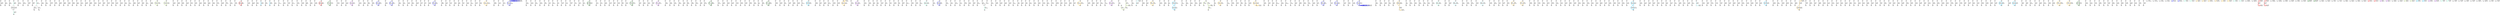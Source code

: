 digraph {
nodesep = 0.5;
node [shape = circle, label = "", height = 0.3];
"0" [style = "filled", fillcolor = "grey"];
"1" [style = "filled", fillcolor = "grey"];
"2" [style = "filled", fillcolor = "grey"];
"3" [style = "filled", fillcolor = "grey"];
"4" [style = "filled", fillcolor = "grey"];
"5" [style = "filled", fillcolor = "grey"];
"6" [style = "filled", fillcolor = "grey"];
"7" [style = "filled", fillcolor = "grey"];
"8" [style = "filled", fillcolor = "grey"];
"9" [style = "filled", fillcolor = "grey"];
"10" [style = "filled", fillcolor = "grey"];
"11" [style = "filled", fillcolor = "grey"];
"12" [style = "filled", fillcolor = "grey"];
"13" [style = "filled", fillcolor = "grey"];
"14" [style = "filled", fillcolor = "grey"];
"15" [style = "filled", fillcolor = "grey"];
"16" [style = "filled", fillcolor = "grey"];
"17" [style = "filled", fillcolor = "grey"];
"18" [style = "filled", fillcolor = "grey"];
"19" [style = "filled", fillcolor = "grey"];
"20" [style = "filled", fillcolor = "grey"];
"21" [style = "filled", fillcolor = "grey"];
"22" [style = "filled", fillcolor = "grey"];
"23" [style = "filled", fillcolor = "grey"];
"24" [style = "filled", fillcolor = "grey"];
"25" [style = "filled", fillcolor = "grey"];
"26" [style = "filled", fillcolor = "grey"];
"27" [style = "filled", fillcolor = "grey"];
"28" [style = "filled", fillcolor = "grey"];
"29" [style = "filled", fillcolor = "grey"];
"30" [style = "filled", fillcolor = "grey"];
"31" [style = "filled", fillcolor = "grey"];
"32" [style = "filled", fillcolor = "grey"];
"33" [style = "filled", fillcolor = "grey"];
"34" [style = "filled", fillcolor = "grey"];
"35" [style = "filled", fillcolor = "grey"];
"36" [style = "filled", fillcolor = "grey"];
"37" [style = "filled", fillcolor = "grey"];
"38" [style = "filled", fillcolor = "grey"];
"39" [style = "filled", fillcolor = "grey"];
"40" [style = "filled", fillcolor = "grey"];
"41" [style = "filled", fillcolor = "grey"];
"42" [style = "filled", fillcolor = "grey"];
"43" [style = "filled", fillcolor = "grey"];
"44" [style = "filled", fillcolor = "grey"];
"45" [style = "filled", fillcolor = "grey"];
"46" [style = "filled", fillcolor = "grey"];
"47" [style = "filled", fillcolor = "grey"];
"48" [style = "filled", fillcolor = "grey"];
"49" [style = "filled", fillcolor = "grey"];
"50" [style = "filled", fillcolor = "grey"];
"51" [style = "filled", fillcolor = "grey"];
"52" [style = "filled", fillcolor = "grey"];
"53" [style = "filled", fillcolor = "grey"];
"54" [style = "filled", fillcolor = "grey"];
"55" [style = "filled", fillcolor = "grey"];
"56" [style = "filled", fillcolor = "grey"];
"57" [style = "filled", fillcolor = "grey"];
"58" [style = "filled", fillcolor = "grey"];
"59" [style = "filled", fillcolor = "grey"];
"60" [style = "filled", fillcolor = "grey"];
"61" [style = "filled", fillcolor = "grey"];
"62" [style = "filled", fillcolor = "grey"];
"63" [style = "filled", fillcolor = "grey"];
"64" [style = "filled", fillcolor = "grey"];
"65" [style = "filled", fillcolor = "grey"];
"66" [style = "filled", fillcolor = "grey"];
"67" [style = "filled", fillcolor = "grey"];
"68" [style = "filled", fillcolor = "grey"];
"69" [style = "filled", fillcolor = "grey"];
"70" [style = "filled", fillcolor = "grey"];
"71" [style = "filled", fillcolor = "grey"];
"72" [style = "filled", fillcolor = "grey"];
"73" [style = "filled", fillcolor = "grey"];
"74" [style = "filled", fillcolor = "grey"];
"75" [style = "filled", fillcolor = "grey"];
"76" [style = "filled", fillcolor = "grey"];
"77" [style = "filled", fillcolor = "grey"];
"78" [style = "filled", fillcolor = "grey"];
"79" [style = "filled", fillcolor = "grey"];
"80" [style = "filled", fillcolor = "grey"];
"81" [style = "filled", fillcolor = "grey"];
"82" [style = "filled", fillcolor = "grey"];
"83" [style = "filled", fillcolor = "grey"];
"84" [style = "filled", fillcolor = "grey"];
"85" [style = "filled", fillcolor = "grey"];
"86" [style = "filled", fillcolor = "grey"];
"87" [style = "filled", fillcolor = "grey"];
"88" [style = "filled", fillcolor = "grey"];
"89" [style = "filled", fillcolor = "grey"];
"90" [style = "filled", fillcolor = "grey"];
"91" [style = "filled", fillcolor = "grey"];
"92" [style = "filled", fillcolor = "grey"];
"93" [style = "filled", fillcolor = "grey"];
"94" [style = "filled", fillcolor = "grey"];
"95" [style = "filled", fillcolor = "grey"];
"96" [style = "filled", fillcolor = "grey"];
"97" [style = "filled", fillcolor = "grey"];
"98" [style = "filled", fillcolor = "grey"];
"99" [style = "filled", fillcolor = "grey"];
"100" [style = "filled", fillcolor = "grey"];
"101" [style = "filled", fillcolor = "grey"];
"102" [style = "filled", fillcolor = "grey"];
"103" [style = "filled", fillcolor = "grey"];
"104" [style = "filled", fillcolor = "grey"];
"105" [style = "filled", fillcolor = "grey"];
"106" [style = "filled", fillcolor = "grey"];
"107" [style = "filled", fillcolor = "grey"];
"108" [style = "filled", fillcolor = "grey"];
"109" [style = "filled", fillcolor = "grey"];
"110" [style = "filled", fillcolor = "grey"];
"111" [style = "filled", fillcolor = "grey"];
"112" [style = "filled", fillcolor = "grey"];
"113" [style = "filled", fillcolor = "grey"];
"114" [style = "filled", fillcolor = "grey"];
"115" [style = "filled", fillcolor = "grey"];
"116" [style = "filled", fillcolor = "grey"];
"117" [style = "filled", fillcolor = "grey"];
"118" [style = "filled", fillcolor = "grey"];
"119" [style = "filled", fillcolor = "grey"];
"120" [style = "filled", fillcolor = "grey"];
"121" [style = "filled", fillcolor = "grey"];
"122" [style = "filled", fillcolor = "grey"];
"123" [style = "filled", fillcolor = "grey"];
"124" [style = "filled", fillcolor = "grey"];
"125" [style = "filled", fillcolor = "grey"];
"126" [style = "filled", fillcolor = "grey"];
"127" [style = "filled", fillcolor = "grey"];
"128" [style = "filled", fillcolor = "grey"];
"129" [style = "filled", fillcolor = "grey"];
"130" [style = "filled", fillcolor = "grey"];
"131" [style = "filled", fillcolor = "grey"];
"132" [style = "filled", fillcolor = "grey"];
"133" [style = "filled", fillcolor = "grey"];
"134" [style = "filled", fillcolor = "grey"];
"135" [style = "filled", fillcolor = "grey"];
"136" [style = "filled", fillcolor = "grey"];
"137" [style = "filled", fillcolor = "grey"];
"138" [style = "filled", fillcolor = "grey"];
"139" [style = "filled", fillcolor = "grey"];
"140" [style = "filled", fillcolor = "grey"];
"141" [style = "filled", fillcolor = "grey"];
"142" [style = "filled", fillcolor = "grey"];
"143" [style = "filled", fillcolor = "grey"];
"144" [style = "filled", fillcolor = "grey"];
"145" [style = "filled", fillcolor = "grey"];
"146" [style = "filled", fillcolor = "grey"];
"147" [style = "filled", fillcolor = "grey"];
"148" [style = "filled", fillcolor = "grey"];
"149" [style = "filled", fillcolor = "grey"];
"150" [style = "filled", fillcolor = "grey"];
"151" [style = "filled", fillcolor = "grey"];
"152" [style = "filled", fillcolor = "grey"];
"153" [style = "filled", fillcolor = "grey"];
"154" [style = "filled", fillcolor = "grey"];
"155" [style = "filled", fillcolor = "grey"];
"156" [style = "filled", fillcolor = "grey"];
"157" [style = "filled", fillcolor = "grey"];
"158" [style = "filled", fillcolor = "grey"];
"159" [style = "filled", fillcolor = "grey"];
"160" [style = "filled", fillcolor = "grey"];
"161" [style = "filled", fillcolor = "grey"];
"162" [style = "filled", fillcolor = "grey"];
"163" [style = "filled", fillcolor = "grey"];
"164" [style = "filled", fillcolor = "grey"];
"165" [style = "filled", fillcolor = "grey"];
"166" [style = "filled", fillcolor = "grey"];
"167" [style = "filled", fillcolor = "grey"];
"168" [style = "filled", fillcolor = "grey"];
"169" [style = "filled", fillcolor = "grey"];
"170" [style = "filled", fillcolor = "grey"];
"171" [style = "filled", fillcolor = "grey"];
"172" [style = "filled", fillcolor = "grey"];
"173" [style = "filled", fillcolor = "grey"];
"174" [style = "filled", fillcolor = "grey"];
"175" [style = "filled", fillcolor = "grey"];
"176" [style = "filled", fillcolor = "grey"];
"177" [style = "filled", fillcolor = "grey"];
"178" [style = "filled", fillcolor = "grey"];
"179" [style = "filled", fillcolor = "grey"];
"180" [style = "filled", fillcolor = "grey"];
"181" [style = "filled", fillcolor = "grey"];
"182" [style = "filled", fillcolor = "grey"];
"183" [style = "filled", fillcolor = "grey"];
"184" [style = "filled", fillcolor = "grey"];
"185" [style = "filled", fillcolor = "grey"];
"186" [style = "filled", fillcolor = "grey"];
"187" [style = "filled", fillcolor = "grey"];
"188" [style = "filled", fillcolor = "grey"];
"189" [style = "filled", fillcolor = "grey"];
"190" [style = "filled", fillcolor = "grey"];
"191" [style = "filled", fillcolor = "grey"];
"192" [style = "filled", fillcolor = "grey"];
"193" [style = "filled", fillcolor = "grey"];
"194" [style = "filled", fillcolor = "grey"];
"195" [style = "filled", fillcolor = "grey"];
"196" [style = "filled", fillcolor = "grey"];
"197" [style = "filled", fillcolor = "grey"];
"198" [style = "filled", fillcolor = "grey"];
"199" [style = "filled", fillcolor = "grey"];
"200" [style = "filled", fillcolor = "grey"];
"201" [style = "filled", fillcolor = "grey"];
"202" [style = "filled", fillcolor = "grey"];
"203" [style = "filled", fillcolor = "grey"];
"204" [style = "filled", fillcolor = "grey"];
"205" [style = "filled", fillcolor = "grey"];
"206" [style = "filled", fillcolor = "grey"];
"207" [style = "filled", fillcolor = "grey"];
"208" [style = "filled", fillcolor = "grey"];
"209" [style = "filled", fillcolor = "grey"];
"210" [style = "filled", fillcolor = "grey"];
"211" [style = "filled", fillcolor = "grey"];
"212" [style = "filled", fillcolor = "grey"];
"213" [style = "filled", fillcolor = "grey"];
"214" [style = "filled", fillcolor = "grey"];
"215" [style = "filled", fillcolor = "grey"];
"216" [style = "filled", fillcolor = "grey"];
"217" [style = "filled", fillcolor = "grey"];
"218" [style = "filled", fillcolor = "grey"];
"219" [style = "filled", fillcolor = "grey"];
"220" [style = "filled", fillcolor = "grey"];
"221" [style = "filled", fillcolor = "grey"];
"222" [style = "filled", fillcolor = "grey"];
"223" [style = "filled", fillcolor = "grey"];
"224" [style = "filled", fillcolor = "grey"];
"225" [style = "filled", fillcolor = "grey"];
"226" [style = "filled", fillcolor = "grey"];
"227" [style = "filled", fillcolor = "grey"];
"228" [style = "filled", fillcolor = "grey"];
"229" [style = "filled", fillcolor = "grey"];
"230" [style = "filled", fillcolor = "grey"];
"231" [style = "filled", fillcolor = "grey"];
"232" [style = "filled", fillcolor = "grey"];
"233" [style = "filled", fillcolor = "grey"];
"234" [style = "filled", fillcolor = "grey"];
"235" [style = "filled", fillcolor = "grey"];
"236" [style = "filled", fillcolor = "grey"];
"237" [style = "filled", fillcolor = "grey"];
"238" [style = "filled", fillcolor = "grey"];
"239" [style = "filled", fillcolor = "grey"];
"240" [style = "filled", fillcolor = "grey"];
"241" [style = "filled", fillcolor = "grey"];
"242" [style = "filled", fillcolor = "grey"];
"243" [style = "filled", fillcolor = "grey"];
"244" [style = "filled", fillcolor = "grey"];
"245" [style = "filled", fillcolor = "grey"];
"246" [style = "filled", fillcolor = "grey"];
"247" [style = "filled", fillcolor = "grey"];
"248" [style = "filled", fillcolor = "grey"];
"249" [style = "filled", fillcolor = "grey"];
"250" [style = "filled", fillcolor = "grey"];
"251" [style = "filled", fillcolor = "grey"];
"252" [style = "filled", fillcolor = "grey"];
"253" [style = "filled", fillcolor = "grey"];
"254" [style = "filled", fillcolor = "grey"];
"255" [style = "filled", fillcolor = "grey"];
"256" [style = "filled", fillcolor = "grey"];
"257" [style = "filled", fillcolor = "grey"];
"258" [style = "filled", fillcolor = "grey"];
"259" [style = "filled", fillcolor = "grey"];
"260" [style = "filled", fillcolor = "grey"];
"261" [style = "filled", fillcolor = "grey"];
"262" [style = "filled", fillcolor = "grey"];
"263" [style = "filled", fillcolor = "grey"];
"264" [style = "filled", fillcolor = "grey"];
"265" [style = "filled", fillcolor = "grey"];
"266" [style = "filled", fillcolor = "grey"];
"267" [style = "filled", fillcolor = "grey"];
"268" [style = "filled", fillcolor = "grey"];
"269" [style = "filled", fillcolor = "grey"];
"270" [style = "filled", fillcolor = "grey"];
"271" [style = "filled", fillcolor = "grey"];
"272" [style = "filled", fillcolor = "grey"];
"273" [style = "filled", fillcolor = "grey"];
"274" [style = "filled", fillcolor = "grey"];
"275" [style = "filled", fillcolor = "grey"];
"276" [style = "filled", fillcolor = "grey"];
"277" [style = "filled", fillcolor = "grey"];
"278" [style = "filled", fillcolor = "grey"];
"279" [style = "filled", fillcolor = "grey"];
"280" [style = "filled", fillcolor = "grey"];
"281" [style = "filled", fillcolor = "grey"];
"282" [style = "filled", fillcolor = "grey"];
"283" [style = "filled", fillcolor = "grey"];
"284" [style = "filled", fillcolor = "grey"];
"285" [style = "filled", fillcolor = "grey"];
"286" [style = "filled", fillcolor = "grey"];
"287" [style = "filled", fillcolor = "grey"];
"288" [style = "filled", fillcolor = "grey"];
"289" [style = "filled", fillcolor = "grey"];
"290" [style = "filled", fillcolor = "grey"];
"291" [style = "filled", fillcolor = "grey"];
"292" [style = "filled", fillcolor = "grey"];
"293" [style = "filled", fillcolor = "grey"];
"294" [style = "filled", fillcolor = "grey"];
"295" [style = "filled", fillcolor = "grey"];
"296" [style = "filled", fillcolor = "grey"];
"297" [style = "filled", fillcolor = "grey"];
"298" [style = "filled", fillcolor = "grey"];
"299" [style = "filled", fillcolor = "grey"];
"300" [style = "filled", fillcolor = "grey"];
"301" [style = "filled", fillcolor = "grey"];
"302" [style = "filled", fillcolor = "grey"];
"303" [style = "filled", fillcolor = "grey"];
"304" [style = "filled", fillcolor = "grey"];
"305" [style = "filled", fillcolor = "grey"];
"306" [style = "filled", fillcolor = "grey"];
"307" [style = "filled", fillcolor = "grey"];
"308" [style = "filled", fillcolor = "grey"];
"309" [style = "filled", fillcolor = "grey"];
"310" [style = "filled", fillcolor = "grey"];
"311" [style = "filled", fillcolor = "grey"];
"312" [style = "filled", fillcolor = "grey"];
"313" [style = "filled", fillcolor = "grey"];
"314" [style = "filled", fillcolor = "grey"];
"315" [style = "filled", fillcolor = "grey"];
"316" [style = "filled", fillcolor = "grey"];
"317" [style = "filled", fillcolor = "grey"];
"318" [style = "filled", fillcolor = "grey"];
"319" [style = "filled", fillcolor = "grey"];
"320" [style = "filled", fillcolor = "grey"];
"321" [style = "filled", fillcolor = "grey"];
"322" [style = "filled", fillcolor = "grey"];
"323" [style = "filled", fillcolor = "grey"];
"324" [style = "filled", fillcolor = "grey"];
"325" [style = "filled", fillcolor = "grey"];
"326" [style = "filled", fillcolor = "grey"];
"327" [style = "filled", fillcolor = "grey"];
"328" [style = "filled", fillcolor = "grey"];
"329" [style = "filled", fillcolor = "grey"];
"330" [style = "filled", fillcolor = "grey"];
"331" [style = "filled", fillcolor = "grey"];
"332" [style = "filled", fillcolor = "grey"];
"333" [style = "filled", fillcolor = "grey"];
"334" [style = "filled", fillcolor = "grey"];
"335" [style = "filled", fillcolor = "grey"];
"336" [style = "filled", fillcolor = "grey"];
"337" [style = "filled", fillcolor = "grey"];
"338" [style = "filled", fillcolor = "grey"];
"339" [style = "filled", fillcolor = "grey"];
"340" [style = "filled", fillcolor = "grey"];
"341" [style = "filled", fillcolor = "grey"];
"342" [style = "filled", fillcolor = "grey"];
"343" [style = "filled", fillcolor = "grey"];
"344" [style = "filled", fillcolor = "grey"];
"345" [style = "filled", fillcolor = "grey"];
"346" [style = "filled", fillcolor = "grey"];
"347" [style = "filled", fillcolor = "grey"];
"348" [style = "filled", fillcolor = "grey"];
"349" [style = "filled", fillcolor = "grey"];
"350" [style = "filled", fillcolor = "grey"];
"351" [style = "filled", fillcolor = "grey"];
"352" [style = "filled", fillcolor = "grey"];
"353" [style = "filled", fillcolor = "grey"];
"354" [style = "filled", fillcolor = "grey"];
"355" [style = "filled", fillcolor = "grey"];
"356" [style = "filled", fillcolor = "grey"];
"357" [style = "filled", fillcolor = "grey"];
"358" [style = "filled", fillcolor = "grey"];
"359" [style = "filled", fillcolor = "grey"];
"360" [style = "filled", fillcolor = "grey"];
"361" [style = "filled", fillcolor = "grey"];
"362" [style = "filled", fillcolor = "grey"];
"363" [style = "filled", fillcolor = "grey"];
"364" [style = "filled", fillcolor = "grey"];
"365" [style = "filled", fillcolor = "grey"];
"366" [style = "filled", fillcolor = "grey"];
"367" [style = "filled", fillcolor = "grey"];
"368" [style = "filled", fillcolor = "grey"];
"369" [style = "filled", fillcolor = "grey"];
"370" [style = "filled", fillcolor = "grey"];
"371" [style = "filled", fillcolor = "grey"];
"372" [style = "filled", fillcolor = "grey"];
"373" [style = "filled", fillcolor = "grey"];
"374" [style = "filled", fillcolor = "grey"];
"375" [style = "filled", fillcolor = "grey"];
"376" [style = "filled", fillcolor = "grey"];
"377" [style = "filled", fillcolor = "grey"];
"378" [style = "filled", fillcolor = "grey"];
"379" [style = "filled", fillcolor = "grey"];
"380" [style = "filled", fillcolor = "grey"];
"381" [style = "filled", fillcolor = "grey"];
"382" [style = "filled", fillcolor = "grey"];
"383" [style = "filled", fillcolor = "grey"];
"384" [style = "filled", fillcolor = "grey"];
"385" [style = "filled", fillcolor = "grey"];
"386" [style = "filled", fillcolor = "grey"];
"387" [style = "filled", fillcolor = "grey"];
"388" [style = "filled", fillcolor = "grey"];
"389" [style = "filled", fillcolor = "grey"];
"390" [style = "filled", fillcolor = "grey"];
"391" [style = "filled", fillcolor = "grey"];
"392" [style = "filled", fillcolor = "grey"];
"393" [style = "filled", fillcolor = "grey"];
"394" [style = "filled", fillcolor = "grey"];
"395" [style = "filled", fillcolor = "grey"];
"396" [style = "filled", fillcolor = "grey"];
"397" [style = "filled", fillcolor = "grey"];
"398" [style = "filled", fillcolor = "grey"];
"399" [style = "filled", fillcolor = "grey"];
"400" [style = "filled", fillcolor = "grey"];
"401" [style = "filled", fillcolor = "grey"];
"402" [style = "filled", fillcolor = "grey"];
"403" [style = "filled", fillcolor = "grey"];
"404" [style = "filled", fillcolor = "grey"];
"405" [style = "filled", fillcolor = "grey"];
"406" [style = "filled", fillcolor = "grey"];
"407" [style = "filled", fillcolor = "grey"];
"408" [style = "filled", fillcolor = "grey"];
"409" [style = "filled", fillcolor = "grey"];
"410" [style = "filled", fillcolor = "grey"];
"411" [style = "filled", fillcolor = "grey"];
"412" [style = "filled", fillcolor = "grey"];
"413" [style = "filled", fillcolor = "grey"];
"414" [style = "filled", fillcolor = "grey"];
"415" [style = "filled", fillcolor = "grey"];
"416" [style = "filled", fillcolor = "grey"];
"417" [style = "filled", fillcolor = "grey"];
"418" [style = "filled", fillcolor = "grey"];
"419" [style = "filled", fillcolor = "grey"];
"420" [style = "filled", fillcolor = "grey"];
"421" [style = "filled", fillcolor = "grey"];
"422" [style = "filled", fillcolor = "grey"];
"423" [style = "filled", fillcolor = "grey"];
"424" [style = "filled", fillcolor = "grey"];
"425" [style = "filled", fillcolor = "grey"];
"426" [style = "filled", fillcolor = "grey"];
"427" [style = "filled", fillcolor = "grey"];
"428" [style = "filled", fillcolor = "grey"];
"429" [style = "filled", fillcolor = "grey"];
"430" [style = "filled", fillcolor = "grey"];
"431" [style = "filled", fillcolor = "grey"];
"432" [style = "filled", fillcolor = "grey"];
"433" [style = "filled", fillcolor = "grey"];
"434" [style = "filled", fillcolor = "grey"];
"435" [style = "filled", fillcolor = "grey"];
"436" [style = "filled", fillcolor = "grey"];
"437" [style = "filled", fillcolor = "grey"];
"438" [style = "filled", fillcolor = "grey"];
"439" [style = "filled", fillcolor = "grey"];
"440" [style = "filled", fillcolor = "grey"];
"441" [style = "filled", fillcolor = "grey"];
"442" [style = "filled", fillcolor = "grey"];
"443" [style = "filled", fillcolor = "grey"];
"444" [style = "filled", fillcolor = "grey"];
"445" [style = "filled", fillcolor = "grey"];
"446" [style = "filled", fillcolor = "grey"];
"447" [style = "filled", fillcolor = "grey"];
"448" [style = "filled", fillcolor = "grey"];
"449" [style = "filled", fillcolor = "grey"];
"450" [style = "filled", fillcolor = "grey"];
"451" [style = "filled", fillcolor = "grey"];
"452" [style = "filled", fillcolor = "grey"];
"453" [style = "filled", fillcolor = "grey"];
"454" [style = "filled", fillcolor = "grey"];
"455" [style = "filled", fillcolor = "grey"];
"456" [style = "filled", fillcolor = "grey"];
"457" [style = "filled", fillcolor = "grey"];
"458" [style = "filled", fillcolor = "grey"];
"459" [style = "filled", fillcolor = "grey"];
"460" [style = "filled", fillcolor = "grey"];
"461" [style = "filled", fillcolor = "grey"];
"462" [style = "filled", fillcolor = "grey"];
"463" [style = "filled", fillcolor = "grey"];
"464" [style = "filled", fillcolor = "grey"];
"465" [style = "filled", fillcolor = "grey"];
"466" [style = "filled", fillcolor = "grey"];
"467" [style = "filled", fillcolor = "grey"];
"468" [style = "filled", fillcolor = "grey"];
"469" [style = "filled", fillcolor = "grey"];
"470" [style = "filled", fillcolor = "grey"];
"471" [style = "filled", fillcolor = "grey"];
"472" [style = "filled", fillcolor = "grey"];
"473" [style = "filled", fillcolor = "grey"];
"474" [style = "filled", fillcolor = "grey"];
"475" [style = "filled", fillcolor = "grey"];
"476" [style = "filled", fillcolor = "grey"];
"477" [style = "filled", fillcolor = "grey"];
"478" [style = "filled", fillcolor = "grey"];
"479" [style = "filled", fillcolor = "grey"];
"480" [style = "filled", fillcolor = "grey"];
"481" [style = "filled", fillcolor = "grey"];
"482" [style = "filled", fillcolor = "grey"];
"483" [style = "filled", fillcolor = "grey"];
"484" [style = "filled", fillcolor = "grey"];
"485" [style = "filled", fillcolor = "grey"];
"486" [style = "filled", fillcolor = "grey"];
"487" [style = "filled", fillcolor = "grey"];
"488" [style = "filled", fillcolor = "grey"];
"489" [style = "filled", fillcolor = "grey"];
"490" [style = "filled", fillcolor = "grey"];
"491" [style = "filled", fillcolor = "grey"];
"492" [style = "filled", fillcolor = "grey"];
"493" [style = "filled", fillcolor = "grey"];
"494" [style = "filled", fillcolor = "grey"];
"495" [style = "filled", fillcolor = "grey"];
"496" [style = "filled", fillcolor = "grey"];
"497" [style = "filled", fillcolor = "grey"];
"498" [style = "filled", fillcolor = "grey"];
"499" [style = "filled", fillcolor = "grey"];
"500" [style = "filled", fillcolor = "grey"];
"501" [style = "filled", fillcolor = "grey"];
"502" [style = "filled", fillcolor = "grey"];
"503" [style = "filled", fillcolor = "grey"];
"504" [style = "filled", fillcolor = "grey"];
"505" [style = "filled", fillcolor = "grey"];
"506" [style = "filled", fillcolor = "grey"];
"507" [style = "filled", fillcolor = "grey"];
"508" [style = "filled", fillcolor = "grey"];
"509" [style = "filled", fillcolor = "grey"];
"510" [style = "filled", fillcolor = "grey"];
"511" [style = "filled", fillcolor = "grey"];
"512" [style = "filled", fillcolor = "grey"];
"513" [style = "filled", fillcolor = "grey"];
"514" [style = "filled", fillcolor = "grey"];
"515" [style = "filled", fillcolor = "grey"];
"516" [style = "filled", fillcolor = "grey"];
"517" [style = "filled", fillcolor = "grey"];
"518" [style = "filled", fillcolor = "grey"];
"519" [style = "filled", fillcolor = "grey"];
"520" [style = "filled", fillcolor = "grey"];
"521" [style = "filled", fillcolor = "grey"];
"522" [style = "filled", fillcolor = "grey"];
"523" [style = "filled", fillcolor = "grey"];
"524" [style = "filled", fillcolor = "grey"];
"525" [style = "filled", fillcolor = "grey"];
"526" [style = "filled", fillcolor = "grey"];
"527" [style = "filled", fillcolor = "grey"];
"528" [style = "filled", fillcolor = "grey"];
"529" [style = "filled", fillcolor = "grey"];
"530" [style = "filled", fillcolor = "grey"];
"531" [style = "filled", fillcolor = "grey"];
"532" [style = "filled", fillcolor = "grey"];
"533" [style = "filled", fillcolor = "grey"];
"534" [style = "filled", fillcolor = "grey"];
"535" [style = "filled", fillcolor = "grey"];
"536" [style = "filled", fillcolor = "grey"];
"537" [style = "filled", fillcolor = "grey"];
"538" [style = "filled", fillcolor = "grey"];
"539" [style = "filled", fillcolor = "grey"];
"540" [style = "filled", fillcolor = "grey"];
"541" [style = "filled", fillcolor = "grey"];
"542" [style = "filled", fillcolor = "grey"];
"543" [style = "filled", fillcolor = "grey"];
"544" [style = "filled", fillcolor = "grey"];
"545" [style = "filled", fillcolor = "grey"];
"546" [style = "filled", fillcolor = "grey"];
"547" [style = "filled", fillcolor = "grey"];
"548" [style = "filled", fillcolor = "grey"];
"549" [style = "filled", fillcolor = "grey"];
"550" [style = "filled", fillcolor = "grey"];
"551" [style = "filled", fillcolor = "grey"];
"552" [style = "filled", fillcolor = "grey"];
"553" [style = "filled", fillcolor = "grey"];
"554" [style = "filled", fillcolor = "grey"];
"555" [style = "filled", fillcolor = "grey"];
"556" [style = "filled", fillcolor = "grey"];
"557" [style = "filled", fillcolor = "grey"];
"558" [style = "filled", fillcolor = "grey"];
"559" [style = "filled", fillcolor = "grey"];
"560" [style = "filled", fillcolor = "grey"];
"561" [style = "filled", fillcolor = "grey"];
"562" [style = "filled", fillcolor = "grey"];
"563" [style = "filled", fillcolor = "grey"];
"564" [style = "filled", fillcolor = "grey"];
"565" [style = "filled", fillcolor = "grey"];
"566" [style = "filled", fillcolor = "grey"];
"567" [style = "filled", fillcolor = "grey"];
"568" [style = "filled", fillcolor = "grey"];
"569" [style = "filled", fillcolor = "grey"];
"570" [style = "filled", fillcolor = "grey"];
"571" [style = "filled", fillcolor = "grey"];
"572" [style = "filled", fillcolor = "grey"];
"573" [style = "filled", fillcolor = "grey"];
"574" [style = "filled", fillcolor = "grey"];
"575" [style = "filled", fillcolor = "grey"];
"576" [style = "filled", fillcolor = "grey"];
"577" [style = "filled", fillcolor = "grey"];
"578" [style = "filled", fillcolor = "grey"];
"579" [style = "filled", fillcolor = "grey"];
"580" [style = "filled", fillcolor = "grey"];
"581" [style = "filled", fillcolor = "grey"];
"582" [style = "filled", fillcolor = "grey"];
"583" [style = "filled", fillcolor = "grey"];
"584" [style = "filled", fillcolor = "grey"];
"585" [style = "filled", fillcolor = "grey"];
"586" [style = "filled", fillcolor = "grey"];
"587" [style = "filled", fillcolor = "grey"];
"588" [style = "filled", fillcolor = "grey"];
"589" [style = "filled", fillcolor = "grey"];
"590" [style = "filled", fillcolor = "grey"];
"591" [style = "filled", fillcolor = "grey"];
"592" [style = "filled", fillcolor = "grey"];
"593" [style = "filled", fillcolor = "grey"];
"594" [style = "filled", fillcolor = "grey"];
"595" [style = "filled", fillcolor = "grey"];
"596" [style = "filled", fillcolor = "grey"];
"597" [style = "filled", fillcolor = "grey"];
"598" [style = "filled", fillcolor = "grey"];
"599" [style = "filled", fillcolor = "grey"];
"600" [style = "filled", fillcolor = "grey"];
"601" [style = "filled", fillcolor = "grey"];
"602" [style = "filled", fillcolor = "grey"];
"603" [style = "filled", fillcolor = "grey"];
"604" [style = "filled", fillcolor = "grey"];
"605" [style = "filled", fillcolor = "grey"];
"606" [style = "filled", fillcolor = "grey"];
"607" [style = "filled", fillcolor = "grey"];
"608" [style = "filled", fillcolor = "grey"];
"609" [style = "filled", fillcolor = "grey"];
"610" [style = "filled", fillcolor = "grey"];
"611" [style = "filled", fillcolor = "grey"];
"612" [style = "filled", fillcolor = "grey"];
"613" [style = "filled", fillcolor = "grey"];
"614" [style = "filled", fillcolor = "grey"];
"615" [style = "filled", fillcolor = "grey"];
"616" [style = "filled", fillcolor = "grey"];
"617" [style = "filled", fillcolor = "grey"];
"618" [style = "filled", fillcolor = "grey"];
"619" [style = "filled", fillcolor = "grey"];
"620" [style = "filled", fillcolor = "grey"];
"621" [style = "filled", fillcolor = "grey"];
"622" [style = "filled", fillcolor = "grey"];
"623" [style = "filled", fillcolor = "grey"];
"624" [style = "filled", fillcolor = "grey"];
"625" [style = "filled", fillcolor = "grey"];
"626" [style = "filled", fillcolor = "grey"];
"627" [style = "filled", fillcolor = "grey"];
"628" [style = "filled", fillcolor = "grey"];
"629" [style = "filled", fillcolor = "grey"];
"630" [style = "filled", fillcolor = "grey"];
"631" [style = "filled", fillcolor = "grey"];
"632" [style = "filled", fillcolor = "grey"];
"633" [style = "filled", fillcolor = "grey"];
"634" [style = "filled", fillcolor = "grey"];
"635" [style = "filled", fillcolor = "grey"];
"636" [style = "filled", fillcolor = "grey"];
"637" [style = "filled", fillcolor = "grey"];
"638" [style = "filled", fillcolor = "grey"];
"639" [style = "filled", fillcolor = "grey"];
"640" [style = "filled", fillcolor = "grey"];
"641" [style = "filled", fillcolor = "grey"];
"642" [style = "filled", fillcolor = "grey"];
"643" [style = "filled", fillcolor = "grey"];
"644" [style = "filled", fillcolor = "grey"];
"645" [style = "filled", fillcolor = "grey"];
"646" [style = "filled", fillcolor = "grey"];
"647" [style = "filled", fillcolor = "grey"];
"648" [style = "filled", fillcolor = "grey"];
"649" [style = "filled", fillcolor = "grey"];
"650" [style = "filled", fillcolor = "grey"];
"651" [style = "filled", fillcolor = "grey"];
"652" [style = "filled", fillcolor = "grey"];
"653" [style = "filled", fillcolor = "grey"];
"654" [style = "filled", fillcolor = "grey"];
"655" [style = "filled", fillcolor = "grey"];
"656" [style = "filled", fillcolor = "grey"];
"657" [style = "filled", fillcolor = "grey"];
"658" [style = "filled", fillcolor = "grey"];
"659" [style = "filled", fillcolor = "grey"];
"660" [style = "filled", fillcolor = "grey"];
"661" [style = "filled", fillcolor = "grey"];
"662" [style = "filled", fillcolor = "grey"];
"663" [style = "filled", fillcolor = "grey"];
"664" [style = "filled", fillcolor = "grey"];
"665" [style = "filled", fillcolor = "grey"];
"666" [style = "filled", fillcolor = "grey"];
"667" [style = "filled", fillcolor = "grey"];
"668" [style = "filled", fillcolor = "grey"];
"669" [style = "filled", fillcolor = "grey"];
"670" [style = "filled", fillcolor = "grey"];
"671" [style = "filled", fillcolor = "grey"];
"672" [style = "filled", fillcolor = "grey"];
"673" [style = "filled", fillcolor = "grey"];
"674" [style = "filled", fillcolor = "grey"];
"675" [style = "filled", fillcolor = "grey"];
"676" [style = "filled", fillcolor = "grey"];
"677" [style = "filled", fillcolor = "grey"];
"678" [style = "filled", fillcolor = "grey"];
"679" [style = "filled", fillcolor = "grey"];
"680" [style = "filled", fillcolor = "grey"];
"681" [style = "filled", fillcolor = "grey"];
"682" [style = "filled", fillcolor = "grey"];
"683" [style = "filled", fillcolor = "grey"];
"684" [style = "filled", fillcolor = "grey"];
"685" [style = "filled", fillcolor = "grey"];
"686" [style = "filled", fillcolor = "grey"];
"687" [style = "filled", fillcolor = "grey"];
"688" [style = "filled", fillcolor = "grey"];
"689" [style = "filled", fillcolor = "grey"];
"690" [style = "filled", fillcolor = "grey"];
"691" [style = "filled", fillcolor = "grey"];
"692" [style = "filled", fillcolor = "grey"];
"693" [style = "filled", fillcolor = "grey"];
"694" [style = "filled", fillcolor = "grey"];
"695" [style = "filled", fillcolor = "grey"];
"696" [style = "filled", fillcolor = "grey"];
"697" [style = "filled", fillcolor = "grey"];
"698" [style = "filled", fillcolor = "grey"];
"699" [style = "filled", fillcolor = "grey"];
"700" [style = "filled", fillcolor = "grey"];
"701" [style = "filled", fillcolor = "grey"];
"702" [style = "filled", fillcolor = "grey"];
"703" [style = "filled", fillcolor = "grey"];
"704" [style = "filled", fillcolor = "grey"];
"705" [style = "filled", fillcolor = "grey"];
"706" [style = "filled", fillcolor = "grey"];
"707" [style = "filled", fillcolor = "grey"];
"708" [style = "filled", fillcolor = "grey"];
"709" [style = "filled", fillcolor = "grey"];
"710" [style = "filled", fillcolor = "grey"];
"711" [style = "filled", fillcolor = "grey"];
"712" [style = "filled", fillcolor = "grey"];
"713" [style = "filled", fillcolor = "grey"];
"714" [style = "filled", fillcolor = "grey"];
"715" [style = "filled", fillcolor = "grey"];
"716" [style = "filled", fillcolor = "grey"];
"717" [style = "filled", fillcolor = "grey"];
"718" [style = "filled", fillcolor = "grey"];
"719" [style = "filled", fillcolor = "grey"];
"720" [style = "filled", fillcolor = "grey"];
"721" [style = "filled", fillcolor = "grey"];
"722" [style = "filled", fillcolor = "grey"];
"723" [style = "filled", fillcolor = "grey"];
"724" [style = "filled", fillcolor = "grey"];
"725" [style = "filled", fillcolor = "grey"];
"726" [style = "filled", fillcolor = "grey"];
"727" [style = "filled", fillcolor = "grey"];
"728" [style = "filled", fillcolor = "grey"];
"729" [style = "filled", fillcolor = "grey"];
"730" [style = "filled", fillcolor = "grey"];
"731" [style = "filled", fillcolor = "grey"];
"732" [style = "filled", fillcolor = "grey"];
"733" [style = "filled", fillcolor = "grey"];
"734" [style = "filled", fillcolor = "grey"];
"735" [style = "filled", fillcolor = "grey"];
"736" [style = "filled", fillcolor = "grey"];
"737" [style = "filled", fillcolor = "grey"];
"738" [style = "filled", fillcolor = "grey"];
"739" [style = "filled", fillcolor = "grey"];
"740" [style = "filled", fillcolor = "grey"];
"741" [style = "filled", fillcolor = "grey"];
"742" [style = "filled", fillcolor = "grey"];
"743" [style = "filled", fillcolor = "grey"];
"744" [style = "filled", fillcolor = "grey"];
"745" [style = "filled", fillcolor = "grey"];
"746" [style = "filled", fillcolor = "grey"];
"747" [style = "filled", fillcolor = "grey"];
"748" [style = "filled", fillcolor = "grey"];
"749" [style = "filled", fillcolor = "grey"];
"750" [style = "filled", fillcolor = "grey"];
"751" [style = "filled", fillcolor = "grey"];
"752" [style = "filled", fillcolor = "grey"];
"753" [style = "filled", fillcolor = "grey"];
"754" [style = "filled", fillcolor = "grey"];
"755" [style = "filled", fillcolor = "grey"];
"756" [style = "filled", fillcolor = "grey"];
"757" [style = "filled", fillcolor = "grey"];
"758" [style = "filled", fillcolor = "grey"];
"759" [style = "filled", fillcolor = "grey"];
"760" [style = "filled", fillcolor = "grey"];
"761" [style = "filled", fillcolor = "grey"];
"762" [style = "filled", fillcolor = "grey"];
"763" [style = "filled", fillcolor = "grey"];
"764" [style = "filled", fillcolor = "grey"];
"765" [style = "filled", fillcolor = "grey"];
"766" [style = "filled", fillcolor = "grey"];
"767" [style = "filled", fillcolor = "grey"];
"768" [style = "filled", fillcolor = "grey"];
"769" [style = "filled", fillcolor = "grey"];
"770" [style = "filled", fillcolor = "grey"];
"771" [style = "filled", fillcolor = "grey"];
"772" [style = "filled", fillcolor = "grey"];
"773" [style = "filled", fillcolor = "grey"];
"774" [style = "filled", fillcolor = "grey"];
"775" [style = "filled", fillcolor = "grey"];
"776" [style = "filled", fillcolor = "grey"];
"777" [style = "filled", fillcolor = "grey"];
"778" [style = "filled", fillcolor = "grey"];
"779" [style = "filled", fillcolor = "grey"];
"780" [style = "filled", fillcolor = "grey"];
"781" [style = "filled", fillcolor = "grey"];
"782" [style = "filled", fillcolor = "grey"];
"783" [style = "filled", fillcolor = "grey"];
"784" [style = "filled", fillcolor = "grey"];
"785" [style = "filled", fillcolor = "grey"];
"786" [style = "filled", fillcolor = "grey"];
"787" [style = "filled", fillcolor = "grey"];
"788" [style = "filled", fillcolor = "grey"];
"789" [style = "filled", fillcolor = "grey"];
"790" [style = "filled", fillcolor = "grey"];
"791" [style = "filled", fillcolor = "grey"];
"792" [style = "filled", fillcolor = "grey"];
"793" [style = "filled", fillcolor = "grey"];
"794" [style = "filled", fillcolor = "grey"];
"795" [style = "filled", fillcolor = "grey"];
"796" [style = "filled", fillcolor = "grey"];
"797" [style = "filled", fillcolor = "grey"];
"798" [style = "filled", fillcolor = "grey"];
"799" [style = "filled", fillcolor = "grey"];
"800" [style = "filled", fillcolor = "grey"];
"801" [style = "filled", fillcolor = "grey"];
"802" [style = "filled", fillcolor = "grey"];
"803" [style = "filled", fillcolor = "grey"];
"804" [style = "filled", fillcolor = "grey"];
"805" [style = "filled", fillcolor = "grey"];
"806" [style = "filled", fillcolor = "grey"];
"807" [style = "filled", fillcolor = "grey"];
"808" [style = "filled", fillcolor = "grey"];
"809" [style = "filled", fillcolor = "grey"];
"810" [style = "filled", fillcolor = "grey"];
"811" [style = "filled", fillcolor = "grey"];
"812" [style = "filled", fillcolor = "grey"];
"813" [style = "filled", fillcolor = "grey"];
"814" [style = "filled", fillcolor = "grey"];
"815" [style = "filled", fillcolor = "grey"];
"816" [style = "filled", fillcolor = "grey"];
"817" [style = "filled", fillcolor = "grey"];
"818" [style = "filled", fillcolor = "grey"];
"819" [style = "filled", fillcolor = "grey"];
"820" [style = "filled", fillcolor = "grey"];
"821" [style = "filled", fillcolor = "grey"];
"822" [style = "filled", fillcolor = "grey"];
"823" [style = "filled", fillcolor = "grey"];
"824" [style = "filled", fillcolor = "grey"];
"825" [style = "filled", fillcolor = "grey"];
"826" [style = "filled", fillcolor = "grey"];
"827" [style = "filled", fillcolor = "grey"];
"828" [style = "filled", fillcolor = "grey"];
"829" [style = "filled", fillcolor = "grey"];
"830" [style = "filled", fillcolor = "grey"];
"831" [style = "filled", fillcolor = "grey"];
"832" [style = "filled", fillcolor = "grey"];
"833" [style = "filled", fillcolor = "grey"];
"834" [style = "filled", fillcolor = "grey"];
"835" [style = "filled", fillcolor = "grey"];
"836" [style = "filled", fillcolor = "grey"];
"837" [style = "filled", fillcolor = "grey"];
"838" [style = "filled", fillcolor = "grey"];
"839" [style = "filled", fillcolor = "grey"];
"840" [style = "filled", fillcolor = "grey"];
"841" [style = "filled", fillcolor = "grey"];
"842" [style = "filled", fillcolor = "grey"];
"843" [style = "filled", fillcolor = "grey"];
"844" [style = "filled", fillcolor = "grey"];
"845" [style = "filled", fillcolor = "grey"];
"846" [style = "filled", fillcolor = "grey"];
"847" [style = "filled", fillcolor = "grey"];
"848" [style = "filled", fillcolor = "grey"];
"849" [style = "filled", fillcolor = "grey"];
"850" [style = "filled", fillcolor = "grey"];
"851" [style = "filled", fillcolor = "grey"];
"852" [style = "filled", fillcolor = "grey"];
"853" [style = "filled", fillcolor = "grey"];
"854" [style = "filled", fillcolor = "grey"];
"855" [style = "filled", fillcolor = "grey"];
"856" [style = "filled", fillcolor = "grey"];
"857" [style = "filled", fillcolor = "grey"];
"858" [style = "filled", fillcolor = "grey"];
"859" [style = "filled", fillcolor = "grey"];
"860" [style = "filled", fillcolor = "grey"];
"861" [style = "filled", fillcolor = "grey"];
"862" [style = "filled", fillcolor = "grey"];
"863" [style = "filled", fillcolor = "grey"];
"864" [style = "filled", fillcolor = "grey"];
"865" [style = "filled", fillcolor = "grey"];
"866" [style = "filled", fillcolor = "grey"];
"867" [style = "filled", fillcolor = "grey"];
"868" [style = "filled", fillcolor = "grey"];
"869" [style = "filled", fillcolor = "grey"];
"326" -> "422" [label = "id 1\l41k 4x", color = "black"] ;
"432" -> "115" [label = "id -1\l41k 4x", color = "black"] ;
"71" -> "409" [label = "id 2\l17k 21x", color = "black"] ;
"206" -> "211" [label = "id -2\l17k 21x", color = "black"] ;
"417" -> "436" [label = "id 3\l8k 4x", color = "black"] ;
"221" -> "195" [label = "id -3\l8k 4x", color = "black"] ;
"254" -> "358" [label = "id 4\l5k 24x", color = "black"] ;
"35" -> "146" [label = "id -4\l5k 24x", color = "black"] ;
"280" -> "369" [label = "id 5\l2.5k 8x", color = "black"] ;
"343" -> "355" [label = "id -5\l2.5k 8x", color = "black"] ;
"528" -> "367" [label = "id 6\l3.9k 28x", color = "black"] ;
"806" -> "372" [label = "id -6\l3.9k 28x", color = "black"] ;
"376" -> "357" [label = "id 7\l8k 3x", color = "black"] ;
"348" -> "323" [label = "id -7\l8k 3x", color = "black"] ;
"448" -> "338" [label = "id 8\l5k 3x", color = "black"] ;
"452" -> "313" [label = "id -8\l5k 3x", color = "black"] ;
"458" -> "309" [label = "id 9\l1.1k 8x", color = "black"] ;
"378" -> "374" [label = "id -9\l1.1k 8x", color = "black"] ;
"843" -> "565" [label = "id 10\l11k 5x", color = "black"] ;
"634" -> "568" [label = "id -10\l11k 5x", color = "black"] ;
"847" -> "571" [label = "id 11\l12k 3x", color = "black"] ;
"269" -> "349" [label = "id -11\l12k 3x", color = "black"] ;
"495" -> "331" [label = "id 12\l43k 6x", color = "black"] ;
"499" -> "332" [label = "id -12\l43k 6x", color = "black"] ;
"853" -> "308" [label = "id 13\l2.6k 4x", color = "black"] ;
"856" -> "285" [label = "id -13\l2.6k 4x", color = "black"] ;
"290" -> "701" [label = "id 14\l8k 22x", color = "black"] ;
"24" -> "350" [label = "id -14\l8k 22x", color = "black"] ;
"584" -> "131" [label = "id 15\l10k 13x", color = "black"] ;
"213" -> "262" [label = "id -15\l10k 13x", color = "black"] ;
"870" -> "870" [label = "id 16\l37k 14x", color = "black"] ;
"871" -> "871" [label = "id -16\l37k 14x", color = "black"] ;
"344" -> "74" [label = "id 17\l2.9k 11x", color = "black"] ;
"251" -> "247" [label = "id -17\l2.9k 11x", color = "black"] ;
"260" -> "236" [label = "id 18\l10k 7x", color = "black"] ;
"389" -> "391" [label = "id -18\l10k 7x", color = "black"] ;
"498" -> "227" [label = "id 19\l11k 2x", color = "darkorchid" , penwidth = 3] ;
"244" -> "85" [label = "id -19\l11k 2x", color = "darkorchid" , penwidth = 3] ;
"498" -> "227" [label = "id 20\l12k 1x", color = "darkorchid" , penwidth = 3] ;
"244" -> "85" [label = "id -20\l12k 1x", color = "darkorchid" , penwidth = 3] ;
"454" -> "315" [label = "id 21\l18k 3x", color = "black"] ;
"459" -> "462" [label = "id -21\l18k 3x", color = "black"] ;
"466" -> "245" [label = "id 22\l7k 4x", color = "black"] ;
"474" -> "481" [label = "id -22\l7k 4x", color = "black"] ;
"872" -> "872" [label = "id 23\l32k 3x", color = "black"] ;
"873" -> "873" [label = "id -23\l32k 3x", color = "black"] ;
"165" -> "336" [label = "id 24\l0.7k 2x", color = "darkorchid" , penwidth = 3] ;
"330" -> "311" [label = "id -24\l0.7k 2x", color = "darkorchid" , penwidth = 3] ;
"165" -> "336" [label = "id 25\l0.7k 2x", color = "darkorchid" , penwidth = 3] ;
"330" -> "311" [label = "id -25\l0.7k 2x", color = "darkorchid" , penwidth = 3] ;
"297" -> "324" [label = "id 26\l8k 3x", color = "black"] ;
"296" -> "283" [label = "id -26\l8k 3x", color = "black"] ;
"2" -> "292" [label = "id 27\l56k 6x", color = "black"] ;
"618" -> "1" [label = "id -27\l56k 6x", color = "black"] ;
"390" -> "393" [label = "id 28\l2.9k 2x", color = "blue" , penwidth = 3] ;
"497" -> "394" [label = "id -28\l2.9k 2x", color = "blue" , penwidth = 3] ;
"390" -> "393" [label = "id 29\l0.8k 1x", color = "blue" , penwidth = 3] ;
"497" -> "394" [label = "id -29\l0.8k 1x", color = "blue" , penwidth = 3] ;
"787" -> "824" [label = "id 30\l13k 10x", color = "black"] ;
"791" -> "826" [label = "id -30\l13k 10x", color = "black"] ;
"795" -> "620" [label = "id 31\l33k 4x", color = "black"] ;
"623" -> "626" [label = "id -31\l33k 4x", color = "black"] ;
"397" -> "273" [label = "id 32\l2.8k 13x", color = "black"] ;
"268" -> "805" [label = "id -32\l2.8k 13x", color = "black"] ;
"327" -> "264" [label = "id 33\l3.0k 4x", color = "black"] ;
"340" -> "60" [label = "id -33\l3.0k 4x", color = "black"] ;
"301" -> "261" [label = "id 34\l16k 3x", color = "black"] ;
"310" -> "286" [label = "id -34\l16k 3x", color = "black"] ;
"401" -> "653" [label = "id 35\l40k 3x", color = "black"] ;
"23" -> "377" [label = "id -35\l40k 3x", color = "black"] ;
"402" -> "404" [label = "id 36\l14k 5x", color = "black"] ;
"362" -> "405" [label = "id -36\l14k 5x", color = "black"] ;
"408" -> "410" [label = "id 37\l14k 8x", color = "black"] ;
"413" -> "34" [label = "id -37\l14k 8x", color = "black"] ;
"414" -> "416" [label = "id 38\l5k 3x", color = "black"] ;
"421" -> "307" [label = "id -38\l5k 3x", color = "black"] ;
"424" -> "425" [label = "id 39\l2.8k 3x", color = "black"] ;
"427" -> "428" [label = "id -39\l2.8k 3x", color = "black"] ;
"98" -> "267" [label = "id 40\l20k 3x", color = "black"] ;
"96" -> "94" [label = "id -40\l20k 3x", color = "black"] ;
"431" -> "282" [label = "id 41\l5k 3x", color = "black"] ;
"435" -> "366" [label = "id -41\l5k 3x", color = "black"] ;
"438" -> "439" [label = "id 42\l13k 4x", color = "black"] ;
"441" -> "442" [label = "id -42\l13k 4x", color = "black"] ;
"446" -> "592" [label = "id 43\l10k 1x", color = "aquamarine1" , penwidth = 3] ;
"512" -> "258" [label = "id -43\l10k 1x", color = "aquamarine1" , penwidth = 3] ;
"446" -> "592" [label = "id 44\l10k 3x", color = "aquamarine1" , penwidth = 3] ;
"512" -> "258" [label = "id -44\l10k 3x", color = "aquamarine1" , penwidth = 3] ;
"450" -> "451" [label = "id 45\l8k 3x", color = "black"] ;
"456" -> "318" [label = "id -45\l8k 3x", color = "black"] ;
"461" -> "464" [label = "id 46\l15k 10x", color = "black"] ;
"469" -> "472" [label = "id -46\l15k 10x", color = "black"] ;
"478" -> "10" [label = "id 47\l34k 6x", color = "black"] ;
"9" -> "488" [label = "id -47\l34k 6x", color = "black"] ;
"328" -> "107" [label = "id 48\l11k 2x", color = "blue" , penwidth = 3] ;
"494" -> "263" [label = "id -48\l11k 2x", color = "blue" , penwidth = 3] ;
"328" -> "107" [label = "id 49\l12k 3x", color = "blue" , penwidth = 3] ;
"494" -> "263" [label = "id -49\l12k 3x", color = "blue" , penwidth = 3] ;
"101" -> "238" [label = "id 50\l22k 5x", color = "black"] ;
"291" -> "271" [label = "id -50\l22k 5x", color = "black"] ;
"234" -> "242" [label = "id 51\l6k 3x", color = "black"] ;
"232" -> "359" [label = "id -51\l6k 3x", color = "black"] ;
"99" -> "305" [label = "id 52\l14k 3x", color = "black"] ;
"406" -> "370" [label = "id -52\l14k 3x", color = "black"] ;
"411" -> "387" [label = "id 53\l1.3k 3x", color = "black"] ;
"503" -> "504" [label = "id -53\l1.3k 3x", color = "black"] ;
"284" -> "507" [label = "id 54\l5k 3x", color = "black"] ;
"365" -> "509" [label = "id -54\l5k 3x", color = "black"] ;
"440" -> "516" [label = "id 55\l11k 4x", color = "black"] ;
"443" -> "520" [label = "id -55\l11k 4x", color = "black"] ;
"447" -> "180" [label = "id 56\l2.4k 3x", color = "black"] ;
"259" -> "173" [label = "id -56\l2.4k 3x", color = "black"] ;
"526" -> "275" [label = "id 57\l35k 4x", color = "black"] ;
"265" -> "341" [label = "id -57\l35k 4x", color = "black"] ;
"188" -> "184" [label = "id 58\l12k 13x", color = "black"] ;
"222" -> "182" [label = "id -58\l12k 13x", color = "black"] ;
"181" -> "219" [label = "id 59\l9k 4x", color = "black"] ;
"216" -> "210" [label = "id -59\l9k 4x", color = "black"] ;
"179" -> "177" [label = "id 60\l12k 6x", color = "black"] ;
"172" -> "334" [label = "id -60\l12k 6x", color = "black"] ;
"274" -> "874" [label = "id 61\l40k 13x", color = "black"] ;
"875" -> "166" [label = "id -61\l40k 13x", color = "black"] ;
"375" -> "356" [label = "id 62\l10k 5x", color = "black"] ;
"347" -> "322" [label = "id -62\l10k 5x", color = "black"] ;
"449" -> "337" [label = "id 63\l1.1k 3x", color = "darkolivegreen3" , penwidth = 3] ;
"453" -> "314" [label = "id -63\l1.1k 3x", color = "darkolivegreen3" , penwidth = 3] ;
"449" -> "876" [label = "id 64\l1.1k 8x", color = "darkolivegreen3" , penwidth = 3] ;
"877" -> "314" [label = "id -64\l1.1k 8x", color = "darkolivegreen3" , penwidth = 3] ;
"876" -> "373" [label = "id 65\l0.5k 17x", color = "darkolivegreen3" , penwidth = 3] ;
"473" -> "877" [label = "id -65\l0.5k 17x", color = "darkolivegreen3" , penwidth = 3] ;
"876" -> "876" [label = "id 66\l32k 6x", color = "darkolivegreen3" , penwidth = 3] ;
"877" -> "877" [label = "id -66\l32k 6x", color = "darkolivegreen3" , penwidth = 3] ;
"183" -> "445" [label = "id 67\l4.7k 2x", color = "darkgreen" , penwidth = 3] ;
"198" -> "346" [label = "id -67\l4.7k 2x", color = "darkgreen" , penwidth = 3] ;
"183" -> "445" [label = "id 68\l3.9k 4x", color = "darkgreen" , penwidth = 3] ;
"198" -> "346" [label = "id -68\l3.9k 4x", color = "darkgreen" , penwidth = 3] ;
"155" -> "154" [label = "id 69\l7k 6x", color = "black"] ;
"152" -> "151" [label = "id -69\l7k 6x", color = "black"] ;
"874" -> "479" [label = "id 70\l3.9k 14x", color = "aquamarine1" , penwidth = 3] ;
"8" -> "875" [label = "id -70\l3.9k 14x", color = "aquamarine1" , penwidth = 3] ;
"875" -> "239" [label = "id 71\l27k 5x", color = "black"] ;
"614" -> "874" [label = "id -71\l27k 5x", color = "black"] ;
"145" -> "144" [label = "id 72\l15k 7x", color = "black"] ;
"368" -> "143" [label = "id -72\l15k 7x", color = "black"] ;
"354" -> "141" [label = "id 73\l10k 7x", color = "black"] ;
"320" -> "140" [label = "id -73\l10k 7x", color = "black"] ;
"159" -> "139" [label = "id 74\l11k 5x", color = "black"] ;
"137" -> "136" [label = "id -74\l11k 5x", color = "black"] ;
"312" -> "134" [label = "id 75\l5k 3x", color = "black"] ;
"133" -> "130" [label = "id -75\l5k 3x", color = "black"] ;
"250" -> "127" [label = "id 76\l2.8k 3x", color = "black"] ;
"382" -> "125" [label = "id -76\l2.8k 3x", color = "black"] ;
"39" -> "122" [label = "id 77\l26k 6x", color = "black"] ;
"255" -> "70" [label = "id -77\l26k 6x", color = "black"] ;
"150" -> "112" [label = "id 78\l8k 8x", color = "black"] ;
"148" -> "109" [label = "id -78\l8k 8x", color = "black"] ;
"106" -> "104" [label = "id 79\l5k 7x", color = "black"] ;
"103" -> "224" [label = "id -79\l5k 7x", color = "black"] ;
"471" -> "319" [label = "id 80\l1.4k 3x", color = "darkgoldenrod1" , penwidth = 3] ;
"480" -> "339" [label = "id -80\l1.4k 3x", color = "darkgoldenrod1" , penwidth = 3] ;
"471" -> "319" [label = "id 81\l1.0k 2x", color = "darkgoldenrod1" , penwidth = 3] ;
"480" -> "339" [label = "id -81\l1.0k 2x", color = "darkgoldenrod1" , penwidth = 3] ;
"97" -> "266" [label = "id 82\l4.5k 3x", color = "blue" , penwidth = 3] ;
"95" -> "93" [label = "id -82\l4.5k 3x", color = "blue" , penwidth = 3] ;
"97" -> "266" [label = "id 83\l4.0k 1x", color = "blue" , penwidth = 3] ;
"95" -> "93" [label = "id -83\l4.0k 1x", color = "blue" , penwidth = 3] ;
"230" -> "178" [label = "id 84\l15k 5x", color = "black"] ;
"92" -> "171" [label = "id -84\l15k 5x", color = "black"] ;
"91" -> "158" [label = "id 85\l14k 5x", color = "black"] ;
"90" -> "89" [label = "id -85\l14k 5x", color = "black"] ;
"88" -> "62" [label = "id 86\l29k 2x", color = "red" , penwidth = 3] ;
"80" -> "87" [label = "id -86\l29k 2x", color = "red" , penwidth = 3] ;
"88" -> "62" [label = "id 87\l26k 1x", color = "red" , penwidth = 3] ;
"80" -> "87" [label = "id -87\l26k 1x", color = "red" , penwidth = 3] ;
"108" -> "670" [label = "id 88\l28k 3x", color = "black"] ;
"672" -> "77" [label = "id -88\l28k 3x", color = "black"] ;
"457" -> "804" [label = "id 89\l2.0k 4x", color = "cadetblue1" , penwidth = 3] ;
"465" -> "470" [label = "id -89\l2.0k 4x", color = "cadetblue1" , penwidth = 3] ;
"457" -> "804" [label = "id 90\l2.0k 1x", color = "cadetblue1" , penwidth = 3] ;
"465" -> "470" [label = "id -90\l2.0k 1x", color = "cadetblue1" , penwidth = 3] ;
"201" -> "676" [label = "id 91\l15k 4x", color = "black"] ;
"194" -> "573" [label = "id -91\l15k 4x", color = "black"] ;
"491" -> "515" [label = "id 92\l6k 4x", color = "black"] ;
"176" -> "519" [label = "id -92\l6k 4x", color = "black"] ;
"68" -> "329" [label = "id 93\l10k 3x", color = "black"] ;
"66" -> "65" [label = "id -93\l10k 3x", color = "black"] ;
"197" -> "249" [label = "id 94\l32k 5x", color = "black"] ;
"513" -> "753" [label = "id -94\l32k 5x", color = "black"] ;
"174" -> "399" [label = "id 95\l2.9k 6x", color = "black"] ;
"169" -> "523" [label = "id -95\l2.9k 6x", color = "black"] ;
"167" -> "129" [label = "id 96\l11k 3x", color = "black"] ;
"61" -> "380" [label = "id -96\l11k 3x", color = "black"] ;
"477" -> "483" [label = "id 97\l0.7k 1x", color = "goldenrod" , penwidth = 3] ;
"484" -> "487" [label = "id -97\l0.7k 1x", color = "goldenrod" , penwidth = 3] ;
"477" -> "483" [label = "id 98\l0.7k 2x", color = "goldenrod" , penwidth = 3] ;
"484" -> "487" [label = "id -98\l0.7k 2x", color = "goldenrod" , penwidth = 3] ;
"59" -> "601" [label = "id 99\l3.7k 3x", color = "black"] ;
"57" -> "603" [label = "id -99\l3.7k 3x", color = "black"] ;
"54" -> "364" [label = "id 100\l2.8k 6x", color = "black"] ;
"605" -> "607" [label = "id -100\l2.8k 6x", color = "black"] ;
"72" -> "609" [label = "id 101\l32k 3x", color = "black"] ;
"611" -> "612" [label = "id -101\l32k 3x", color = "black"] ;
"52" -> "50" [label = "id 102\l11k 5x", color = "black"] ;
"229" -> "63" [label = "id -102\l11k 5x", color = "black"] ;
"48" -> "287" [label = "id 103\l10k 9x", color = "black"] ;
"46" -> "45" [label = "id -103\l10k 9x", color = "black"] ;
"44" -> "43" [label = "id -104\l1.1k 2x", color = "darkolivegreen3" , penwidth = 3] ;
"42" -> "41" [label = "id 104\l1.1k 2x", color = "darkolivegreen3" , penwidth = 3] ;
"44" -> "43" [label = "id -105\l1.1k 3x", color = "darkolivegreen3" , penwidth = 3] ;
"42" -> "41" [label = "id 105\l1.1k 3x", color = "darkolivegreen3" , penwidth = 3] ;
"724" -> "724" [label = "id 106\l0.6k 9x", color = "blue" , penwidth = 3] ;
"636" -> "636" [label = "id -106\l0.6k 9x", color = "blue" , penwidth = 3] ;
"724" -> "724" [label = "id 107\l0.6k 4x", color = "blue" , penwidth = 3] ;
"636" -> "636" [label = "id -107\l0.6k 4x", color = "blue" , penwidth = 3] ;
"724" -> "724" [label = "id 108\l3.2k 1x", color = "blue" , penwidth = 3] ;
"636" -> "636" [label = "id -108\l3.2k 1x", color = "blue" , penwidth = 3] ;
"724" -> "724" [label = "id 109\l0.6k 4x", color = "blue" , penwidth = 3] ;
"636" -> "636" [label = "id -109\l0.6k 4x", color = "blue" , penwidth = 3] ;
"724" -> "124" [label = "id 110\l1.5k 9x", color = "blue" , penwidth = 3] ;
"400" -> "636" [label = "id -110\l1.5k 9x", color = "blue" , penwidth = 3] ;
"724" -> "124" [label = "id 111\l3.1k 2x", color = "blue" , penwidth = 3] ;
"400" -> "636" [label = "id -111\l3.1k 2x", color = "blue" , penwidth = 3] ;
"433" -> "433" [label = "id 112\l1.2k 5x", color = "darkgoldenrod1" , penwidth = 3] ;
"418" -> "418" [label = "id -112\l1.2k 5x", color = "darkgoldenrod1" , penwidth = 3] ;
"433" -> "223" [label = "id 113\l0.6k 2x", color = "darkgoldenrod1" , penwidth = 3] ;
"361" -> "418" [label = "id -113\l0.6k 2x", color = "darkgoldenrod1" , penwidth = 3] ;
"433" -> "223" [label = "id 114\l0.6k 0x", color = "darkgoldenrod1" , penwidth = 3] ;
"361" -> "418" [label = "id -114\l0.6k 0x", color = "darkgoldenrod1" , penwidth = 3] ;
"878" -> "878" [label = "id -115\l1.9k 3x", color = "blue" , penwidth = 3] ;
"879" -> "879" [label = "id 115\l1.9k 3x", color = "blue" , penwidth = 3] ;
"132" -> "128" [label = "id 116\l2.6k 3x", color = "black"] ;
"248" -> "126" [label = "id -116\l2.6k 3x", color = "black"] ;
"381" -> "123" [label = "id 117\l5.0k 7x", color = "black"] ;
"383" -> "121" [label = "id -117\l5.0k 7x", color = "black"] ;
"880" -> "880" [label = "id 118\l27k 2x", color = "aquamarine1" , penwidth = 3] ;
"881" -> "881" [label = "id -118\l27k 2x", color = "aquamarine1" , penwidth = 3] ;
"882" -> "882" [label = "id 119\l40k 1x", color = "goldenrod" , penwidth = 3] ;
"883" -> "883" [label = "id -119\l40k 1x", color = "goldenrod" , penwidth = 3] ;
"485" -> "288" [label = "id 120\l14k 5x", color = "black"] ;
"527" -> "279" [label = "id -120\l14k 5x", color = "black"] ;
"237" -> "342" [label = "id 121\l7k 3x", color = "black"] ;
"392" -> "420" [label = "id -121\l7k 3x", color = "black"] ;
"228" -> "423" [label = "id 122\l4.3k 3x", color = "black"] ;
"86" -> "426" [label = "id -122\l4.3k 3x", color = "black"] ;
"403" -> "429" [label = "id 123\l14k 3x", color = "black"] ;
"84" -> "281" [label = "id -123\l14k 3x", color = "black"] ;
"335" -> "430" [label = "id 124\l26k 3x", color = "black"] ;
"83" -> "434" [label = "id -124\l26k 3x", color = "black"] ;
"294" -> "437" [label = "id 125\l2.7k 3x", color = "black"] ;
"82" -> "175" [label = "id -125\l2.7k 3x", color = "black"] ;
"81" -> "170" [label = "id -126\l1.7k 2x", color = "darkgreen" , penwidth = 3] ;
"157" -> "168" [label = "id 126\l1.7k 2x", color = "darkgreen" , penwidth = 3] ;
"81" -> "170" [label = "id -127\l1.7k 2x", color = "darkgreen" , penwidth = 3] ;
"157" -> "168" [label = "id 127\l1.7k 2x", color = "darkgreen" , penwidth = 3] ;
"633" -> "529" [label = "id 128\l39k 4x", color = "black"] ;
"64" -> "781" [label = "id -128\l39k 4x", color = "black"] ;
"532" -> "555" [label = "id 129\l3.0k 3x", color = "black"] ;
"360" -> "681" [label = "id -129\l3.0k 3x", color = "black"] ;
"304" -> "684" [label = "id 130\l15k 4x", color = "black"] ;
"371" -> "277" [label = "id -130\l15k 4x", color = "black"] ;
"386" -> "691" [label = "id 131\l4.0k 3x", color = "black"] ;
"321" -> "697" [label = "id -131\l4.0k 3x", color = "black"] ;
"160" -> "703" [label = "id 132\l6k 3x", color = "black"] ;
"395" -> "708" [label = "id -132\l6k 3x", color = "black"] ;
"396" -> "534" [label = "id 133\l17k 3x", color = "black"] ;
"535" -> "713" [label = "id -133\l17k 3x", color = "black"] ;
"536" -> "716" [label = "id 134\l3.3k 4x", color = "black"] ;
"537" -> "721" [label = "id -134\l3.3k 4x", color = "black"] ;
"539" -> "727" [label = "id 135\l14k 3x", color = "black"] ;
"540" -> "732" [label = "id -135\l14k 3x", color = "black"] ;
"541" -> "253" [label = "id 136\l21k 3x", color = "black"] ;
"116" -> "186" [label = "id -136\l21k 3x", color = "black"] ;
"113" -> "542" [label = "id 137\l7k 4x", color = "black"] ;
"110" -> "544" [label = "id -137\l7k 4x", color = "black"] ;
"884" -> "884" [label = "id 138\l0.5k 47x", color = "goldenrod" , penwidth = 3] ;
"885" -> "885" [label = "id -138\l0.5k 47x", color = "goldenrod" , penwidth = 3] ;
"55" -> "546" [label = "id 139\l20k 4x", color = "black"] ;
"102" -> "240" [label = "id -139\l20k 4x", color = "black"] ;
"293" -> "272" [label = "id 140\l5k 5x", color = "black"] ;
"235" -> "243" [label = "id -140\l5k 5x", color = "black"] ;
"233" -> "231" [label = "id 141\l13k 3x", color = "black"] ;
"100" -> "306" [label = "id -141\l13k 3x", color = "black"] ;
"407" -> "161" [label = "id 142\l14k 3x", color = "black"] ;
"412" -> "388" [label = "id -142\l14k 3x", color = "black"] ;
"548" -> "549" [label = "id 143\l6k 6x", color = "black"] ;
"550" -> "551" [label = "id -143\l6k 6x", color = "black"] ;
"552" -> "553" [label = "id 144\l11k 3x", color = "black"] ;
"554" -> "556" [label = "id -144\l11k 3x", color = "black"] ;
"557" -> "147" [label = "id 145\l25k 3x", color = "black"] ;
"32" -> "558" [label = "id -145\l25k 3x", color = "black"] ;
"31" -> "559" [label = "id 146\l17k 3x", color = "black"] ;
"30" -> "560" [label = "id -146\l17k 3x", color = "black"] ;
"561" -> "562" [label = "id 147\l6k 4x", color = "black"] ;
"563" -> "564" [label = "id -147\l6k 4x", color = "black"] ;
"566" -> "567" [label = "id 148\l34k 3x", color = "black"] ;
"569" -> "570" [label = "id -148\l34k 3x", color = "black"] ;
"886" -> "887" [label = "id 149\l2.1k 3x", color = "black"] ;
"886" -> "887" [label = "id -149\l2.1k 3x", color = "black"] ;
"572" -> "888" [label = "id 150\l30k 1x", color = "cadetblue1" , penwidth = 3] ;
"889" -> "316" [label = "id -150\l30k 1x", color = "cadetblue1" , penwidth = 3] ;
"888" -> "888" [label = "id 151\l36k 1x", color = "cadetblue1" , penwidth = 3] ;
"889" -> "889" [label = "id -151\l36k 1x", color = "cadetblue1" , penwidth = 3] ;
"858" -> "577" [label = "id 152\l2.7k 3x", color = "black"] ;
"861" -> "578" [label = "id -152\l2.7k 3x", color = "black"] ;
"384" -> "580" [label = "id 153\l6k 4x", color = "black"] ;
"582" -> "585" [label = "id -153\l6k 4x", color = "black"] ;
"587" -> "300" [label = "id 154\l5k 3x", color = "black"] ;
"531" -> "588" [label = "id -154\l5k 3x", color = "black"] ;
"590" -> "591" [label = "id 155\l3.3k 3x", color = "black"] ;
"868" -> "593" [label = "id -155\l3.3k 3x", color = "black"] ;
"511" -> "594" [label = "id 156\l2.2k 3x", color = "black"] ;
"398" -> "595" [label = "id -156\l2.2k 3x", color = "black"] ;
"522" -> "596" [label = "id 157\l12k 3x", color = "black"] ;
"524" -> "597" [label = "id -157\l12k 3x", color = "black"] ;
"379" -> "163" [label = "id 158\l7k 3x", color = "black"] ;
"135" -> "598" [label = "id -158\l7k 3x", color = "black"] ;
"51" -> "599" [label = "id 159\l15k 3x", color = "black"] ;
"49" -> "351" [label = "id -159\l15k 3x", color = "black"] ;
"47" -> "600" [label = "id 160\l25k 3x", color = "black"] ;
"58" -> "602" [label = "id -160\l25k 3x", color = "black"] ;
"56" -> "604" [label = "id 161\l15k 6x", color = "black"] ;
"53" -> "363" [label = "id -161\l15k 6x", color = "black"] ;
"606" -> "608" [label = "id 162\l7k 3x", color = "black"] ;
"73" -> "610" [label = "id -162\l7k 3x", color = "black"] ;
"616" -> "613" [label = "id -163\l5k 7x", color = "deepskyblue1" , penwidth = 3] ;
"615" -> "207" [label = "id 163\l5k 7x", color = "deepskyblue1" , penwidth = 3] ;
"890" -> "890" [label = "id 164\l32k 11x", color = "goldenrod" , penwidth = 3] ;
"891" -> "891" [label = "id -164\l32k 11x", color = "goldenrod" , penwidth = 3] ;
"615" -> "207" [label = "id 165\l4.5k 5x", color = "deepskyblue1" , penwidth = 3] ;
"616" -> "613" [label = "id -165\l4.5k 5x", color = "deepskyblue1" , penwidth = 3] ;
"415" -> "892" [label = "id 166\l3.4k 3x", color = "goldenrod" , penwidth = 3] ;
"893" -> "625" [label = "id -166\l3.4k 3x", color = "goldenrod" , penwidth = 3] ;
"415" -> "892" [label = "id 167\l3.8k 8x", color = "goldenrod" , penwidth = 3] ;
"893" -> "625" [label = "id -167\l3.8k 8x", color = "goldenrod" , penwidth = 3] ;
"892" -> "890" [label = "id 168\l2.0k 3x", color = "goldenrod" , penwidth = 3] ;
"891" -> "893" [label = "id -168\l2.0k 3x", color = "goldenrod" , penwidth = 3] ;
"325" -> "894" [label = "id 169\l2.7k 4x", color = "deepskyblue1" , penwidth = 3] ;
"895" -> "538" [label = "id -169\l2.7k 4x", color = "deepskyblue1" , penwidth = 3] ;
"325" -> "894" [label = "id 170\l1.9k 10x", color = "deepskyblue1" , penwidth = 3] ;
"895" -> "538" [label = "id -170\l1.9k 10x", color = "deepskyblue1" , penwidth = 3] ;
"894" -> "637" [label = "id 171\l14k 6x", color = "deepskyblue1" , penwidth = 3] ;
"547" -> "895" [label = "id -171\l14k 6x", color = "deepskyblue1" , penwidth = 3] ;
"894" -> "637" [label = "id 172\l14k 4x", color = "deepskyblue1" , penwidth = 3] ;
"547" -> "895" [label = "id -172\l14k 4x", color = "deepskyblue1" , penwidth = 3] ;
"640" -> "162" [label = "id 173\l12k 3x", color = "black"] ;
"641" -> "642" [label = "id -173\l12k 3x", color = "black"] ;
"643" -> "644" [label = "id 174\l4.2k 3x", color = "black"] ;
"298" -> "645" [label = "id -174\l4.2k 3x", color = "black"] ;
"505" -> "647" [label = "id 175\l15k 5x", color = "black"] ;
"650" -> "651" [label = "id -175\l15k 5x", color = "black"] ;
"652" -> "654" [label = "id 176\l23k 4x", color = "black"] ;
"655" -> "657" [label = "id -176\l23k 4x", color = "black"] ;
"659" -> "661" [label = "id 177\l27k 5x", color = "black"] ;
"663" -> "156" [label = "id -177\l27k 5x", color = "black"] ;
"664" -> "153" [label = "id 178\l11k 4x", color = "black"] ;
"665" -> "149" [label = "id -178\l11k 4x", color = "black"] ;
"666" -> "667" [label = "id 179\l12k 4x", color = "black"] ;
"28" -> "769" [label = "id -179\l12k 4x", color = "black"] ;
"668" -> "671" [label = "id 180\l13k 6x", color = "black"] ;
"673" -> "675" [label = "id -180\l13k 6x", color = "black"] ;
"677" -> "679" [label = "id 181\l2.5k 4x", color = "black"] ;
"574" -> "576" [label = "id -181\l2.5k 4x", color = "black"] ;
"514" -> "317" [label = "id 182\l12k 4x", color = "black"] ;
"518" -> "463" [label = "id -182\l12k 4x", color = "black"] ;
"467" -> "246" [label = "id 183\l6k 7x", color = "black"] ;
"475" -> "482" [label = "id -183\l6k 7x", color = "black"] ;
"352" -> "486" [label = "id 184\l2.5k 3x", color = "black"] ;
"489" -> "218" [label = "id -184\l2.5k 3x", color = "black"] ;
"214" -> "209" [label = "id 185\l2.6k 4x", color = "black"] ;
"204" -> "444" [label = "id -185\l2.6k 4x", color = "black"] ;
"199" -> "345" [label = "id 186\l17k 4x", color = "black"] ;
"192" -> "492" [label = "id -186\l17k 4x", color = "black"] ;
"680" -> "78" [label = "id 187\l13k 4x", color = "black"] ;
"683" -> "686" [label = "id -187\l13k 4x", color = "black"] ;
"276" -> "688" [label = "id 188\l14k 5x", color = "black"] ;
"690" -> "693" [label = "id -188\l14k 5x", color = "black"] ;
"696" -> "699" [label = "id 189\l13k 3x", color = "black"] ;
"702" -> "705" [label = "id -189\l13k 3x", color = "black"] ;
"707" -> "191" [label = "id 190\l3.3k 4x", color = "black"] ;
"241" -> "710" [label = "id -190\l3.3k 4x", color = "black"] ;
"712" -> "75" [label = "id 191\l3.2k 3x", color = "black"] ;
"715" -> "718" [label = "id -191\l3.2k 3x", color = "black"] ;
"720" -> "723" [label = "id 192\l4.5k 3x", color = "black"] ;
"726" -> "729" [label = "id -192\l4.5k 3x", color = "black"] ;
"731" -> "734" [label = "id 193\l14k 5x", color = "black"] ;
"189" -> "736" [label = "id -193\l14k 5x", color = "black"] ;
"185" -> "774" [label = "id 194\l40k 5x", color = "black"] ;
"0" -> "739" [label = "id -194\l40k 5x", color = "black"] ;
"741" -> "69" [label = "id 195\l2.4k 5x", color = "deepskyblue1" , penwidth = 3] ;
"743" -> "67" [label = "id -195\l2.4k 5x", color = "deepskyblue1" , penwidth = 3] ;
"745" -> "746" [label = "id 196\l5k 3x", color = "black"] ;
"748" -> "749" [label = "id -196\l5k 3x", color = "black"] ;
"751" -> "752" [label = "id 197\l12k 3x", color = "black"] ;
"755" -> "756" [label = "id -197\l12k 3x", color = "black"] ;
"758" -> "759" [label = "id 198\l2.5k 3x", color = "black"] ;
"761" -> "762" [label = "id -198\l2.5k 3x", color = "black"] ;
"764" -> "765" [label = "id 199\l10k 3x", color = "black"] ;
"767" -> "768" [label = "id -199\l10k 3x", color = "black"] ;
"771" -> "628" [label = "id 200\l7k 3x", color = "black"] ;
"773" -> "138" [label = "id -200\l7k 3x", color = "black"] ;
"775" -> "776" [label = "id 201\l4.5k 2x", color = "deepskyblue1" , penwidth = 3] ;
"778" -> "779" [label = "id -201\l4.5k 2x", color = "deepskyblue1" , penwidth = 3] ;
"775" -> "776" [label = "id 202\l4.5k 1x", color = "deepskyblue1" , penwidth = 3] ;
"778" -> "779" [label = "id -202\l4.5k 1x", color = "deepskyblue1" , penwidth = 3] ;
"782" -> "783" [label = "id 203\l6k 5x", color = "black"] ;
"785" -> "37" [label = "id -203\l6k 5x", color = "black"] ;
"36" -> "786" [label = "id 204\l14k 3x", color = "black"] ;
"789" -> "790" [label = "id -204\l14k 3x", color = "black"] ;
"793" -> "794" [label = "id 205\l8k 18x", color = "black"] ;
"797" -> "622" [label = "id -205\l8k 18x", color = "black"] ;
"798" -> "502" [label = "id 206\l21k 37x", color = "black"] ;
"295" -> "695" [label = "id -206\l21k 37x", color = "black"] ;
"629" -> "630" [label = "id 207\l6k 13x", color = "black"] ;
"501" -> "799" [label = "id -207\l6k 13x", color = "black"] ;
"800" -> "801" [label = "id 208\l2.7k 17x", color = "darkgoldenrod1" , penwidth = 3] ;
"802" -> "803" [label = "id -208\l2.7k 17x", color = "darkgoldenrod1" , penwidth = 3] ;
"807" -> "808" [label = "id 209\l8k 17x", color = "darkgreen" , penwidth = 3] ;
"809" -> "142" [label = "id -209\l8k 17x", color = "darkgreen" , penwidth = 3] ;
"807" -> "808" [label = "id 210\l7k 14x", color = "darkgreen" , penwidth = 3] ;
"809" -> "142" [label = "id -210\l7k 14x", color = "darkgreen" , penwidth = 3] ;
"302" -> "631" [label = "id 211\l2.2k 13x", color = "darkgoldenrod1" , penwidth = 3] ;
"256" -> "119" [label = "id -211\l2.2k 13x", color = "darkgoldenrod1" , penwidth = 3] ;
"302" -> "631" [label = "id 212\l2.2k 21x", color = "darkgoldenrod1" , penwidth = 3] ;
"256" -> "119" [label = "id -212\l2.2k 21x", color = "darkgoldenrod1" , penwidth = 3] ;
"117" -> "118" [label = "id 213\l13k 4x", color = "black"] ;
"114" -> "543" [label = "id -213\l13k 4x", color = "black"] ;
"111" -> "545" [label = "id 214\l15k 3x", color = "black"] ;
"105" -> "419" [label = "id -214\l15k 3x", color = "black"] ;
"225" -> "810" [label = "id 215\l3.1k 4x", color = "black"] ;
"289" -> "811" [label = "id -215\l3.1k 4x", color = "black"] ;
"812" -> "813" [label = "id 216\l4.3k 3x", color = "black"] ;
"638" -> "639" [label = "id -216\l4.3k 3x", color = "black"] ;
"333" -> "814" [label = "id 217\l2.8k 4x", color = "black"] ;
"815" -> "816" [label = "id -217\l2.8k 4x", color = "black"] ;
"817" -> "818" [label = "id 218\l1.2k 3x", color = "black"] ;
"190" -> "819" [label = "id -218\l1.2k 3x", color = "black"] ;
"299" -> "646" [label = "id 219\l10k 3x", color = "black"] ;
"506" -> "649" [label = "id -219\l10k 3x", color = "black"] ;
"896" -> "896" [label = "id 220\l29k 1x", color = "darkgoldenrod1" , penwidth = 3] ;
"897" -> "897" [label = "id -220\l29k 1x", color = "darkgoldenrod1" , penwidth = 3] ;
"656" -> "658" [label = "id 221\l35k 3x", color = "black"] ;
"660" -> "662" [label = "id -221\l35k 3x", color = "black"] ;
"898" -> "898" [label = "id 222\l31k 1x", color = "aquamarine1" , penwidth = 3] ;
"899" -> "899" [label = "id -222\l31k 1x", color = "aquamarine1" , penwidth = 3] ;
"29" -> "740" [label = "id 223\l9k 3x", color = "black"] ;
"669" -> "742" [label = "id -223\l9k 3x", color = "black"] ;
"674" -> "744" [label = "id 224\l7k 4x", color = "black"] ;
"678" -> "747" [label = "id -224\l7k 4x", color = "black"] ;
"575" -> "750" [label = "id 225\l9k 3x", color = "black"] ;
"455" -> "754" [label = "id -225\l9k 3x", color = "black"] ;
"460" -> "757" [label = "id 226\l2.5k 3x", color = "black"] ;
"468" -> "760" [label = "id -226\l2.5k 3x", color = "black"] ;
"476" -> "763" [label = "id 227\l47k 3x", color = "black"] ;
"353" -> "766" [label = "id -227\l47k 3x", color = "black"] ;
"490" -> "770" [label = "id 228\l2.2k 5x", color = "black"] ;
"215" -> "772" [label = "id -228\l2.2k 5x", color = "black"] ;
"205" -> "203" [label = "id 229\l14k 3x", color = "black"] ;
"200" -> "525" [label = "id -229\l14k 3x", color = "black"] ;
"193" -> "493" [label = "id 230\l2.5k 3x", color = "black"] ;
"682" -> "79" [label = "id -230\l2.5k 3x", color = "black"] ;
"685" -> "687" [label = "id 231\l10k 4x", color = "black"] ;
"278" -> "689" [label = "id -231\l10k 4x", color = "black"] ;
"692" -> "694" [label = "id 232\l2.5k 4x", color = "black"] ;
"698" -> "700" [label = "id -232\l2.5k 4x", color = "black"] ;
"704" -> "706" [label = "id 233\l6k 3x", color = "black"] ;
"709" -> "202" [label = "id -233\l6k 3x", color = "black"] ;
"533" -> "711" [label = "id 234\l13k 4x", color = "black"] ;
"714" -> "76" [label = "id -234\l13k 4x", color = "black"] ;
"717" -> "719" [label = "id 235\l2.6k 3x", color = "black"] ;
"722" -> "725" [label = "id -235\l2.6k 3x", color = "black"] ;
"728" -> "730" [label = "id 236\l2.7k 3x", color = "black"] ;
"733" -> "735" [label = "id -236\l2.7k 3x", color = "black"] ;
"252" -> "737" [label = "id 237\l15k 3x", color = "black"] ;
"187" -> "738" [label = "id -237\l15k 3x", color = "black"] ;
"900" -> "900" [label = "id 238\l85k 41x", color = "black"] ;
"901" -> "901" [label = "id -238\l85k 41x", color = "black"] ;
"40" -> "820" [label = "id 239\l2.8k 3x", color = "black"] ;
"303" -> "821" [label = "id -239\l2.8k 3x", color = "black"] ;
"822" -> "823" [label = "id 240\l4.4k 3x", color = "black"] ;
"784" -> "617" [label = "id -240\l4.4k 3x", color = "black"] ;
"38" -> "619" [label = "id 241\l6k 3x", color = "black"] ;
"788" -> "825" [label = "id -241\l6k 3x", color = "black"] ;
"792" -> "827" [label = "id 242\l15k 3x", color = "black"] ;
"796" -> "621" [label = "id -242\l15k 3x", color = "black"] ;
"624" -> "627" [label = "id 243\l38k 3x", color = "black"] ;
"212" -> "828" [label = "id -243\l38k 3x", color = "black"] ;
"829" -> "830" [label = "id 244\l7k 3x", color = "black"] ;
"831" -> "832" [label = "id -244\l7k 3x", color = "black"] ;
"833" -> "834" [label = "id 245\l3.0k 4x", color = "black"] ;
"835" -> "836" [label = "id -245\l3.0k 4x", color = "black"] ;
"837" -> "838" [label = "id 246\l10k 4x", color = "black"] ;
"777" -> "839" [label = "id -246\l10k 4x", color = "black"] ;
"780" -> "840" [label = "id 247\l9k 3x", color = "black"] ;
"841" -> "632" [label = "id -247\l9k 3x", color = "black"] ;
"257" -> "120" [label = "id 248\l2.5k 5x", color = "black"] ;
"842" -> "844" [label = "id -248\l2.5k 5x", color = "black"] ;
"845" -> "635" [label = "id 249\l29k 4x", color = "black"] ;
"846" -> "848" [label = "id -249\l29k 4x", color = "black"] ;
"849" -> "270" [label = "id 250\l2.7k 4x", color = "black"] ;
"850" -> "496" [label = "id -250\l2.7k 4x", color = "black"] ;
"851" -> "500" [label = "id 251\l4.3k 3x", color = "black"] ;
"852" -> "854" [label = "id -251\l4.3k 3x", color = "black"] ;
"855" -> "857" [label = "id 252\l11k 4x", color = "black"] ;
"33" -> "859" [label = "id -252\l11k 4x", color = "black"] ;
"860" -> "862" [label = "id 253\l7k 3x", color = "black"] ;
"863" -> "579" [label = "id -253\l7k 3x", color = "black"] ;
"864" -> "581" [label = "id 254\l16k 3x", color = "black"] ;
"865" -> "583" [label = "id -254\l16k 3x", color = "black"] ;
"866" -> "385" [label = "id 255\l18k 3x", color = "black"] ;
"867" -> "586" [label = "id -255\l18k 3x", color = "black"] ;
"508" -> "530" [label = "id 256\l13k 3x", color = "black"] ;
"510" -> "589" [label = "id -256\l13k 3x", color = "black"] ;
"517" -> "869" [label = "id 257\l2.4k 4x", color = "black"] ;
"521" -> "27" [label = "id -257\l2.4k 4x", color = "black"] ;
"217" -> "26" [label = "id 258\l85k 4x", color = "black"] ;
"208" -> "25" [label = "id -258\l85k 4x", color = "black"] ;
"902" -> "902" [label = "id 259\l34k 1x", color = "red" , penwidth = 3] ;
"903" -> "903" [label = "id -259\l34k 1x", color = "red" , penwidth = 3] ;
"902" -> "904" [label = "id 260\l8k 1x", color = "red" , penwidth = 3] ;
"905" -> "903" [label = "id -260\l8k 1x", color = "red" , penwidth = 3] ;
"904" -> "904" [label = "id 261\l16k 2x", color = "red" , penwidth = 3] ;
"905" -> "905" [label = "id -261\l16k 2x", color = "red" , penwidth = 3] ;
"906" -> "906" [label = "id 262\l35k 40x", color = "black"] ;
"907" -> "907" [label = "id -262\l35k 40x", color = "black"] ;
"908" -> "908" [label = "id 263\l29k 3x", color = "black"] ;
"909" -> "909" [label = "id -263\l29k 3x", color = "black"] ;
"22" -> "20" [label = "id 264\l11k 6x", color = "black"] ;
"19" -> "21" [label = "id -264\l11k 6x", color = "black"] ;
"226" -> "16" [label = "id 265\l34k 3x", color = "black"] ;
"15" -> "17" [label = "id -265\l34k 3x", color = "black"] ;
"14" -> "13" [label = "id 266\l3.1k 7x", color = "black"] ;
"12" -> "11" [label = "id -266\l3.1k 7x", color = "black"] ;
"910" -> "910" [label = "id 267\l32k 3x", color = "black"] ;
"911" -> "911" [label = "id -267\l32k 3x", color = "black"] ;
"912" -> "912" [label = "id 268\l33k 1x", color = "darkgreen" , penwidth = 3] ;
"913" -> "913" [label = "id -268\l33k 1x", color = "darkgreen" , penwidth = 3] ;
"7" -> "164" [label = "id 269\l5k 5x", color = "black"] ;
"648" -> "6" [label = "id -269\l5k 5x", color = "black"] ;
"914" -> "914" [label = "id 270\l34k 4x", color = "black"] ;
"915" -> "915" [label = "id -270\l34k 4x", color = "black"] ;
"916" -> "916" [label = "id 271\l5k 5x", color = "black"] ;
"917" -> "917" [label = "id -271\l5k 5x", color = "black"] ;
"918" -> "918" [label = "id 272\l36k 4x", color = "black"] ;
"919" -> "919" [label = "id -272\l36k 4x", color = "black"] ;
"18" -> "5" [label = "id 273\l2.9k 15x", color = "black"] ;
"4" -> "220" [label = "id -273\l2.9k 15x", color = "black"] ;
"920" -> "920" [label = "id 274\l30k 4x", color = "black"] ;
"921" -> "921" [label = "id -274\l30k 4x", color = "black"] ;
"922" -> "922" [label = "id 275\l11k 2x", color = "red" , penwidth = 3] ;
"923" -> "923" [label = "id -275\l11k 2x", color = "red" , penwidth = 3] ;
"3" -> "886" [label = "id 276\l18k 2x", color = "aquamarine1" , penwidth = 3] ;
"887" -> "196" [label = "id -276\l18k 2x", color = "aquamarine1" , penwidth = 3] ;
"924" -> "924" [label = "id 277\l30k 1x", color = "darkorchid" , penwidth = 3] ;
"925" -> "925" [label = "id -277\l30k 1x", color = "darkorchid" , penwidth = 3] ;
"926" -> "926" [label = "id 278\l34k 6x", color = "black"] ;
"927" -> "927" [label = "id -278\l34k 6x", color = "black"] ;
"928" -> "928" [label = "id 279\l29k 2x", color = "darkolivegreen3" , penwidth = 3] ;
"929" -> "929" [label = "id -279\l29k 2x", color = "darkolivegreen3" , penwidth = 3] ;
"800" -> "801" [label = "id 280\l2.3k 18x", color = "darkgoldenrod1" , penwidth = 3] ;
"802" -> "803" [label = "id -280\l2.3k 18x", color = "darkgoldenrod1" , penwidth = 3] ;
"930" -> "930" [label = "id 281\l27k 2x", color = "deepskyblue1" , penwidth = 3] ;
"931" -> "931" [label = "id -281\l27k 2x", color = "deepskyblue1" , penwidth = 3] ;
"932" -> "932" [label = "id 282\l5.0k 1x", color = "darkorchid" , penwidth = 3] ;
"933" -> "933" [label = "id -282\l5.0k 1x", color = "darkorchid" , penwidth = 3] ;
"934" -> "934" [label = "id 283\l7k 2x", color = "aquamarine1" , penwidth = 3] ;
"935" -> "935" [label = "id -283\l7k 2x", color = "aquamarine1" , penwidth = 3] ;
"936" -> "936" [label = "id 284\l5k 3x", color = "black"] ;
"937" -> "937" [label = "id -284\l5k 3x", color = "black"] ;
"938" -> "938" [label = "id 285\l6k 3x", color = "black"] ;
"939" -> "939" [label = "id -285\l6k 3x", color = "black"] ;
"940" -> "940" [label = "id 286\l36k 11x", color = "black"] ;
"941" -> "941" [label = "id -286\l36k 11x", color = "black"] ;
"942" -> "942" [label = "id 287\l5k 5x", color = "black"] ;
"943" -> "943" [label = "id -287\l5k 5x", color = "black"] ;
}
